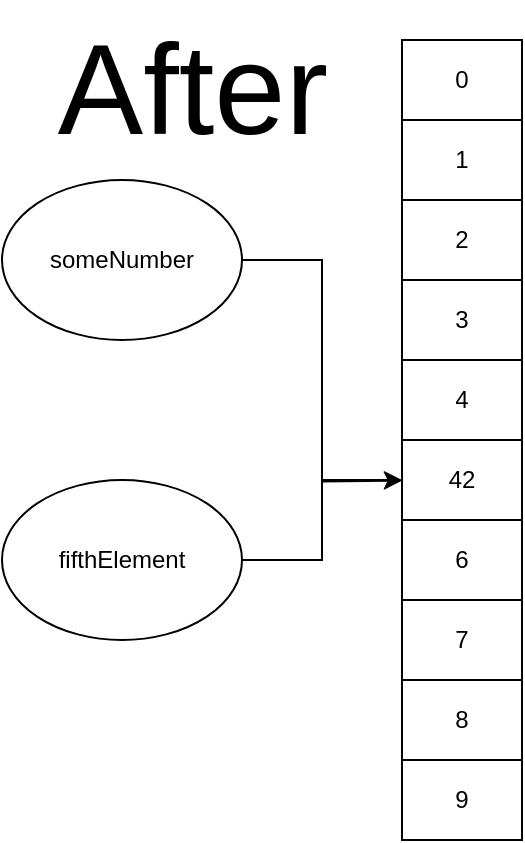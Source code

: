<mxfile version="20.7.4" type="device"><diagram id="X8v5FWdWRO6YZb4vM4Jr" name="Page-1"><mxGraphModel dx="956" dy="559" grid="1" gridSize="10" guides="1" tooltips="1" connect="1" arrows="1" fold="1" page="1" pageScale="1" pageWidth="850" pageHeight="1100" math="0" shadow="0"><root><mxCell id="0"/><mxCell id="1" parent="0"/><mxCell id="cNsZ4hp0gN7oWr6A2_Kw-43" style="edgeStyle=orthogonalEdgeStyle;rounded=0;orthogonalLoop=1;jettySize=auto;html=1;exitX=1;exitY=0.5;exitDx=0;exitDy=0;" edge="1" parent="1" source="cNsZ4hp0gN7oWr6A2_Kw-1" target="cNsZ4hp0gN7oWr6A2_Kw-33"><mxGeometry relative="1" as="geometry"/></mxCell><mxCell id="cNsZ4hp0gN7oWr6A2_Kw-1" value="someNumber" style="ellipse;whiteSpace=wrap;html=1;" vertex="1" parent="1"><mxGeometry x="360" y="390" width="120" height="80" as="geometry"/></mxCell><mxCell id="cNsZ4hp0gN7oWr6A2_Kw-44" style="edgeStyle=orthogonalEdgeStyle;rounded=0;orthogonalLoop=1;jettySize=auto;html=1;exitX=1;exitY=0.5;exitDx=0;exitDy=0;" edge="1" parent="1" source="cNsZ4hp0gN7oWr6A2_Kw-2"><mxGeometry relative="1" as="geometry"><mxPoint x="560" y="540.333" as="targetPoint"/></mxGeometry></mxCell><mxCell id="cNsZ4hp0gN7oWr6A2_Kw-2" value="fifthElement" style="ellipse;whiteSpace=wrap;html=1;" vertex="1" parent="1"><mxGeometry x="360" y="540" width="120" height="80" as="geometry"/></mxCell><mxCell id="cNsZ4hp0gN7oWr6A2_Kw-22" value="" style="shape=table;startSize=0;container=1;collapsible=0;childLayout=tableLayout;" vertex="1" parent="1"><mxGeometry x="560" y="320" width="60" height="400" as="geometry"/></mxCell><mxCell id="cNsZ4hp0gN7oWr6A2_Kw-23" value="" style="shape=tableRow;horizontal=0;startSize=0;swimlaneHead=0;swimlaneBody=0;top=0;left=0;bottom=0;right=0;collapsible=0;dropTarget=0;fillColor=none;points=[[0,0.5],[1,0.5]];portConstraint=eastwest;" vertex="1" parent="cNsZ4hp0gN7oWr6A2_Kw-22"><mxGeometry width="60" height="40" as="geometry"/></mxCell><mxCell id="cNsZ4hp0gN7oWr6A2_Kw-24" value="0" style="shape=partialRectangle;html=1;whiteSpace=wrap;connectable=0;overflow=hidden;fillColor=none;top=0;left=0;bottom=0;right=0;pointerEvents=1;" vertex="1" parent="cNsZ4hp0gN7oWr6A2_Kw-23"><mxGeometry width="60" height="40" as="geometry"><mxRectangle width="60" height="40" as="alternateBounds"/></mxGeometry></mxCell><mxCell id="cNsZ4hp0gN7oWr6A2_Kw-25" value="" style="shape=tableRow;horizontal=0;startSize=0;swimlaneHead=0;swimlaneBody=0;top=0;left=0;bottom=0;right=0;collapsible=0;dropTarget=0;fillColor=none;points=[[0,0.5],[1,0.5]];portConstraint=eastwest;" vertex="1" parent="cNsZ4hp0gN7oWr6A2_Kw-22"><mxGeometry y="40" width="60" height="40" as="geometry"/></mxCell><mxCell id="cNsZ4hp0gN7oWr6A2_Kw-26" value="1" style="shape=partialRectangle;html=1;whiteSpace=wrap;connectable=0;overflow=hidden;fillColor=none;top=0;left=0;bottom=0;right=0;pointerEvents=1;" vertex="1" parent="cNsZ4hp0gN7oWr6A2_Kw-25"><mxGeometry width="60" height="40" as="geometry"><mxRectangle width="60" height="40" as="alternateBounds"/></mxGeometry></mxCell><mxCell id="cNsZ4hp0gN7oWr6A2_Kw-27" value="" style="shape=tableRow;horizontal=0;startSize=0;swimlaneHead=0;swimlaneBody=0;top=0;left=0;bottom=0;right=0;collapsible=0;dropTarget=0;fillColor=none;points=[[0,0.5],[1,0.5]];portConstraint=eastwest;" vertex="1" parent="cNsZ4hp0gN7oWr6A2_Kw-22"><mxGeometry y="80" width="60" height="40" as="geometry"/></mxCell><mxCell id="cNsZ4hp0gN7oWr6A2_Kw-28" value="2" style="shape=partialRectangle;html=1;whiteSpace=wrap;connectable=0;overflow=hidden;fillColor=none;top=0;left=0;bottom=0;right=0;pointerEvents=1;" vertex="1" parent="cNsZ4hp0gN7oWr6A2_Kw-27"><mxGeometry width="60" height="40" as="geometry"><mxRectangle width="60" height="40" as="alternateBounds"/></mxGeometry></mxCell><mxCell id="cNsZ4hp0gN7oWr6A2_Kw-29" value="" style="shape=tableRow;horizontal=0;startSize=0;swimlaneHead=0;swimlaneBody=0;top=0;left=0;bottom=0;right=0;collapsible=0;dropTarget=0;fillColor=none;points=[[0,0.5],[1,0.5]];portConstraint=eastwest;" vertex="1" parent="cNsZ4hp0gN7oWr6A2_Kw-22"><mxGeometry y="120" width="60" height="40" as="geometry"/></mxCell><mxCell id="cNsZ4hp0gN7oWr6A2_Kw-30" value="3" style="shape=partialRectangle;html=1;whiteSpace=wrap;connectable=0;overflow=hidden;fillColor=none;top=0;left=0;bottom=0;right=0;pointerEvents=1;" vertex="1" parent="cNsZ4hp0gN7oWr6A2_Kw-29"><mxGeometry width="60" height="40" as="geometry"><mxRectangle width="60" height="40" as="alternateBounds"/></mxGeometry></mxCell><mxCell id="cNsZ4hp0gN7oWr6A2_Kw-31" value="" style="shape=tableRow;horizontal=0;startSize=0;swimlaneHead=0;swimlaneBody=0;top=0;left=0;bottom=0;right=0;collapsible=0;dropTarget=0;fillColor=none;points=[[0,0.5],[1,0.5]];portConstraint=eastwest;" vertex="1" parent="cNsZ4hp0gN7oWr6A2_Kw-22"><mxGeometry y="160" width="60" height="40" as="geometry"/></mxCell><mxCell id="cNsZ4hp0gN7oWr6A2_Kw-32" value="4" style="shape=partialRectangle;html=1;whiteSpace=wrap;connectable=0;overflow=hidden;fillColor=none;top=0;left=0;bottom=0;right=0;pointerEvents=1;" vertex="1" parent="cNsZ4hp0gN7oWr6A2_Kw-31"><mxGeometry width="60" height="40" as="geometry"><mxRectangle width="60" height="40" as="alternateBounds"/></mxGeometry></mxCell><mxCell id="cNsZ4hp0gN7oWr6A2_Kw-33" value="" style="shape=tableRow;horizontal=0;startSize=0;swimlaneHead=0;swimlaneBody=0;top=0;left=0;bottom=0;right=0;collapsible=0;dropTarget=0;fillColor=none;points=[[0,0.5],[1,0.5]];portConstraint=eastwest;" vertex="1" parent="cNsZ4hp0gN7oWr6A2_Kw-22"><mxGeometry y="200" width="60" height="40" as="geometry"/></mxCell><mxCell id="cNsZ4hp0gN7oWr6A2_Kw-34" value="42" style="shape=partialRectangle;html=1;whiteSpace=wrap;connectable=0;overflow=hidden;fillColor=none;top=0;left=0;bottom=0;right=0;pointerEvents=1;" vertex="1" parent="cNsZ4hp0gN7oWr6A2_Kw-33"><mxGeometry width="60" height="40" as="geometry"><mxRectangle width="60" height="40" as="alternateBounds"/></mxGeometry></mxCell><mxCell id="cNsZ4hp0gN7oWr6A2_Kw-35" value="" style="shape=tableRow;horizontal=0;startSize=0;swimlaneHead=0;swimlaneBody=0;top=0;left=0;bottom=0;right=0;collapsible=0;dropTarget=0;fillColor=none;points=[[0,0.5],[1,0.5]];portConstraint=eastwest;" vertex="1" parent="cNsZ4hp0gN7oWr6A2_Kw-22"><mxGeometry y="240" width="60" height="40" as="geometry"/></mxCell><mxCell id="cNsZ4hp0gN7oWr6A2_Kw-36" value="6" style="shape=partialRectangle;html=1;whiteSpace=wrap;connectable=0;overflow=hidden;fillColor=none;top=0;left=0;bottom=0;right=0;pointerEvents=1;" vertex="1" parent="cNsZ4hp0gN7oWr6A2_Kw-35"><mxGeometry width="60" height="40" as="geometry"><mxRectangle width="60" height="40" as="alternateBounds"/></mxGeometry></mxCell><mxCell id="cNsZ4hp0gN7oWr6A2_Kw-37" value="" style="shape=tableRow;horizontal=0;startSize=0;swimlaneHead=0;swimlaneBody=0;top=0;left=0;bottom=0;right=0;collapsible=0;dropTarget=0;fillColor=none;points=[[0,0.5],[1,0.5]];portConstraint=eastwest;" vertex="1" parent="cNsZ4hp0gN7oWr6A2_Kw-22"><mxGeometry y="280" width="60" height="40" as="geometry"/></mxCell><mxCell id="cNsZ4hp0gN7oWr6A2_Kw-38" value="7" style="shape=partialRectangle;html=1;whiteSpace=wrap;connectable=0;overflow=hidden;fillColor=none;top=0;left=0;bottom=0;right=0;pointerEvents=1;" vertex="1" parent="cNsZ4hp0gN7oWr6A2_Kw-37"><mxGeometry width="60" height="40" as="geometry"><mxRectangle width="60" height="40" as="alternateBounds"/></mxGeometry></mxCell><mxCell id="cNsZ4hp0gN7oWr6A2_Kw-39" value="" style="shape=tableRow;horizontal=0;startSize=0;swimlaneHead=0;swimlaneBody=0;top=0;left=0;bottom=0;right=0;collapsible=0;dropTarget=0;fillColor=none;points=[[0,0.5],[1,0.5]];portConstraint=eastwest;" vertex="1" parent="cNsZ4hp0gN7oWr6A2_Kw-22"><mxGeometry y="320" width="60" height="40" as="geometry"/></mxCell><mxCell id="cNsZ4hp0gN7oWr6A2_Kw-40" value="8" style="shape=partialRectangle;html=1;whiteSpace=wrap;connectable=0;overflow=hidden;fillColor=none;top=0;left=0;bottom=0;right=0;pointerEvents=1;" vertex="1" parent="cNsZ4hp0gN7oWr6A2_Kw-39"><mxGeometry width="60" height="40" as="geometry"><mxRectangle width="60" height="40" as="alternateBounds"/></mxGeometry></mxCell><mxCell id="cNsZ4hp0gN7oWr6A2_Kw-41" value="" style="shape=tableRow;horizontal=0;startSize=0;swimlaneHead=0;swimlaneBody=0;top=0;left=0;bottom=0;right=0;collapsible=0;dropTarget=0;fillColor=none;points=[[0,0.5],[1,0.5]];portConstraint=eastwest;" vertex="1" parent="cNsZ4hp0gN7oWr6A2_Kw-22"><mxGeometry y="360" width="60" height="40" as="geometry"/></mxCell><mxCell id="cNsZ4hp0gN7oWr6A2_Kw-42" value="9" style="shape=partialRectangle;html=1;whiteSpace=wrap;connectable=0;overflow=hidden;fillColor=none;top=0;left=0;bottom=0;right=0;pointerEvents=1;" vertex="1" parent="cNsZ4hp0gN7oWr6A2_Kw-41"><mxGeometry width="60" height="40" as="geometry"><mxRectangle width="60" height="40" as="alternateBounds"/></mxGeometry></mxCell><mxCell id="cNsZ4hp0gN7oWr6A2_Kw-45" value="&lt;font style=&quot;font-size: 64px;&quot;&gt;After&lt;/font&gt;" style="text;html=1;align=center;verticalAlign=middle;resizable=0;points=[];autosize=1;strokeColor=none;fillColor=none;" vertex="1" parent="1"><mxGeometry x="375" y="300" width="160" height="90" as="geometry"/></mxCell></root></mxGraphModel></diagram></mxfile>